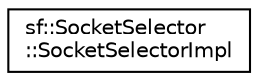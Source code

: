 digraph "Graphical Class Hierarchy"
{
 // LATEX_PDF_SIZE
  edge [fontname="Helvetica",fontsize="10",labelfontname="Helvetica",labelfontsize="10"];
  node [fontname="Helvetica",fontsize="10",shape=record];
  rankdir="LR";
  Node0 [label="sf::SocketSelector\l::SocketSelectorImpl",height=0.2,width=0.4,color="black", fillcolor="white", style="filled",URL="$d9/db6/structsf_1_1SocketSelector_1_1SocketSelectorImpl.html",tooltip=" "];
}
